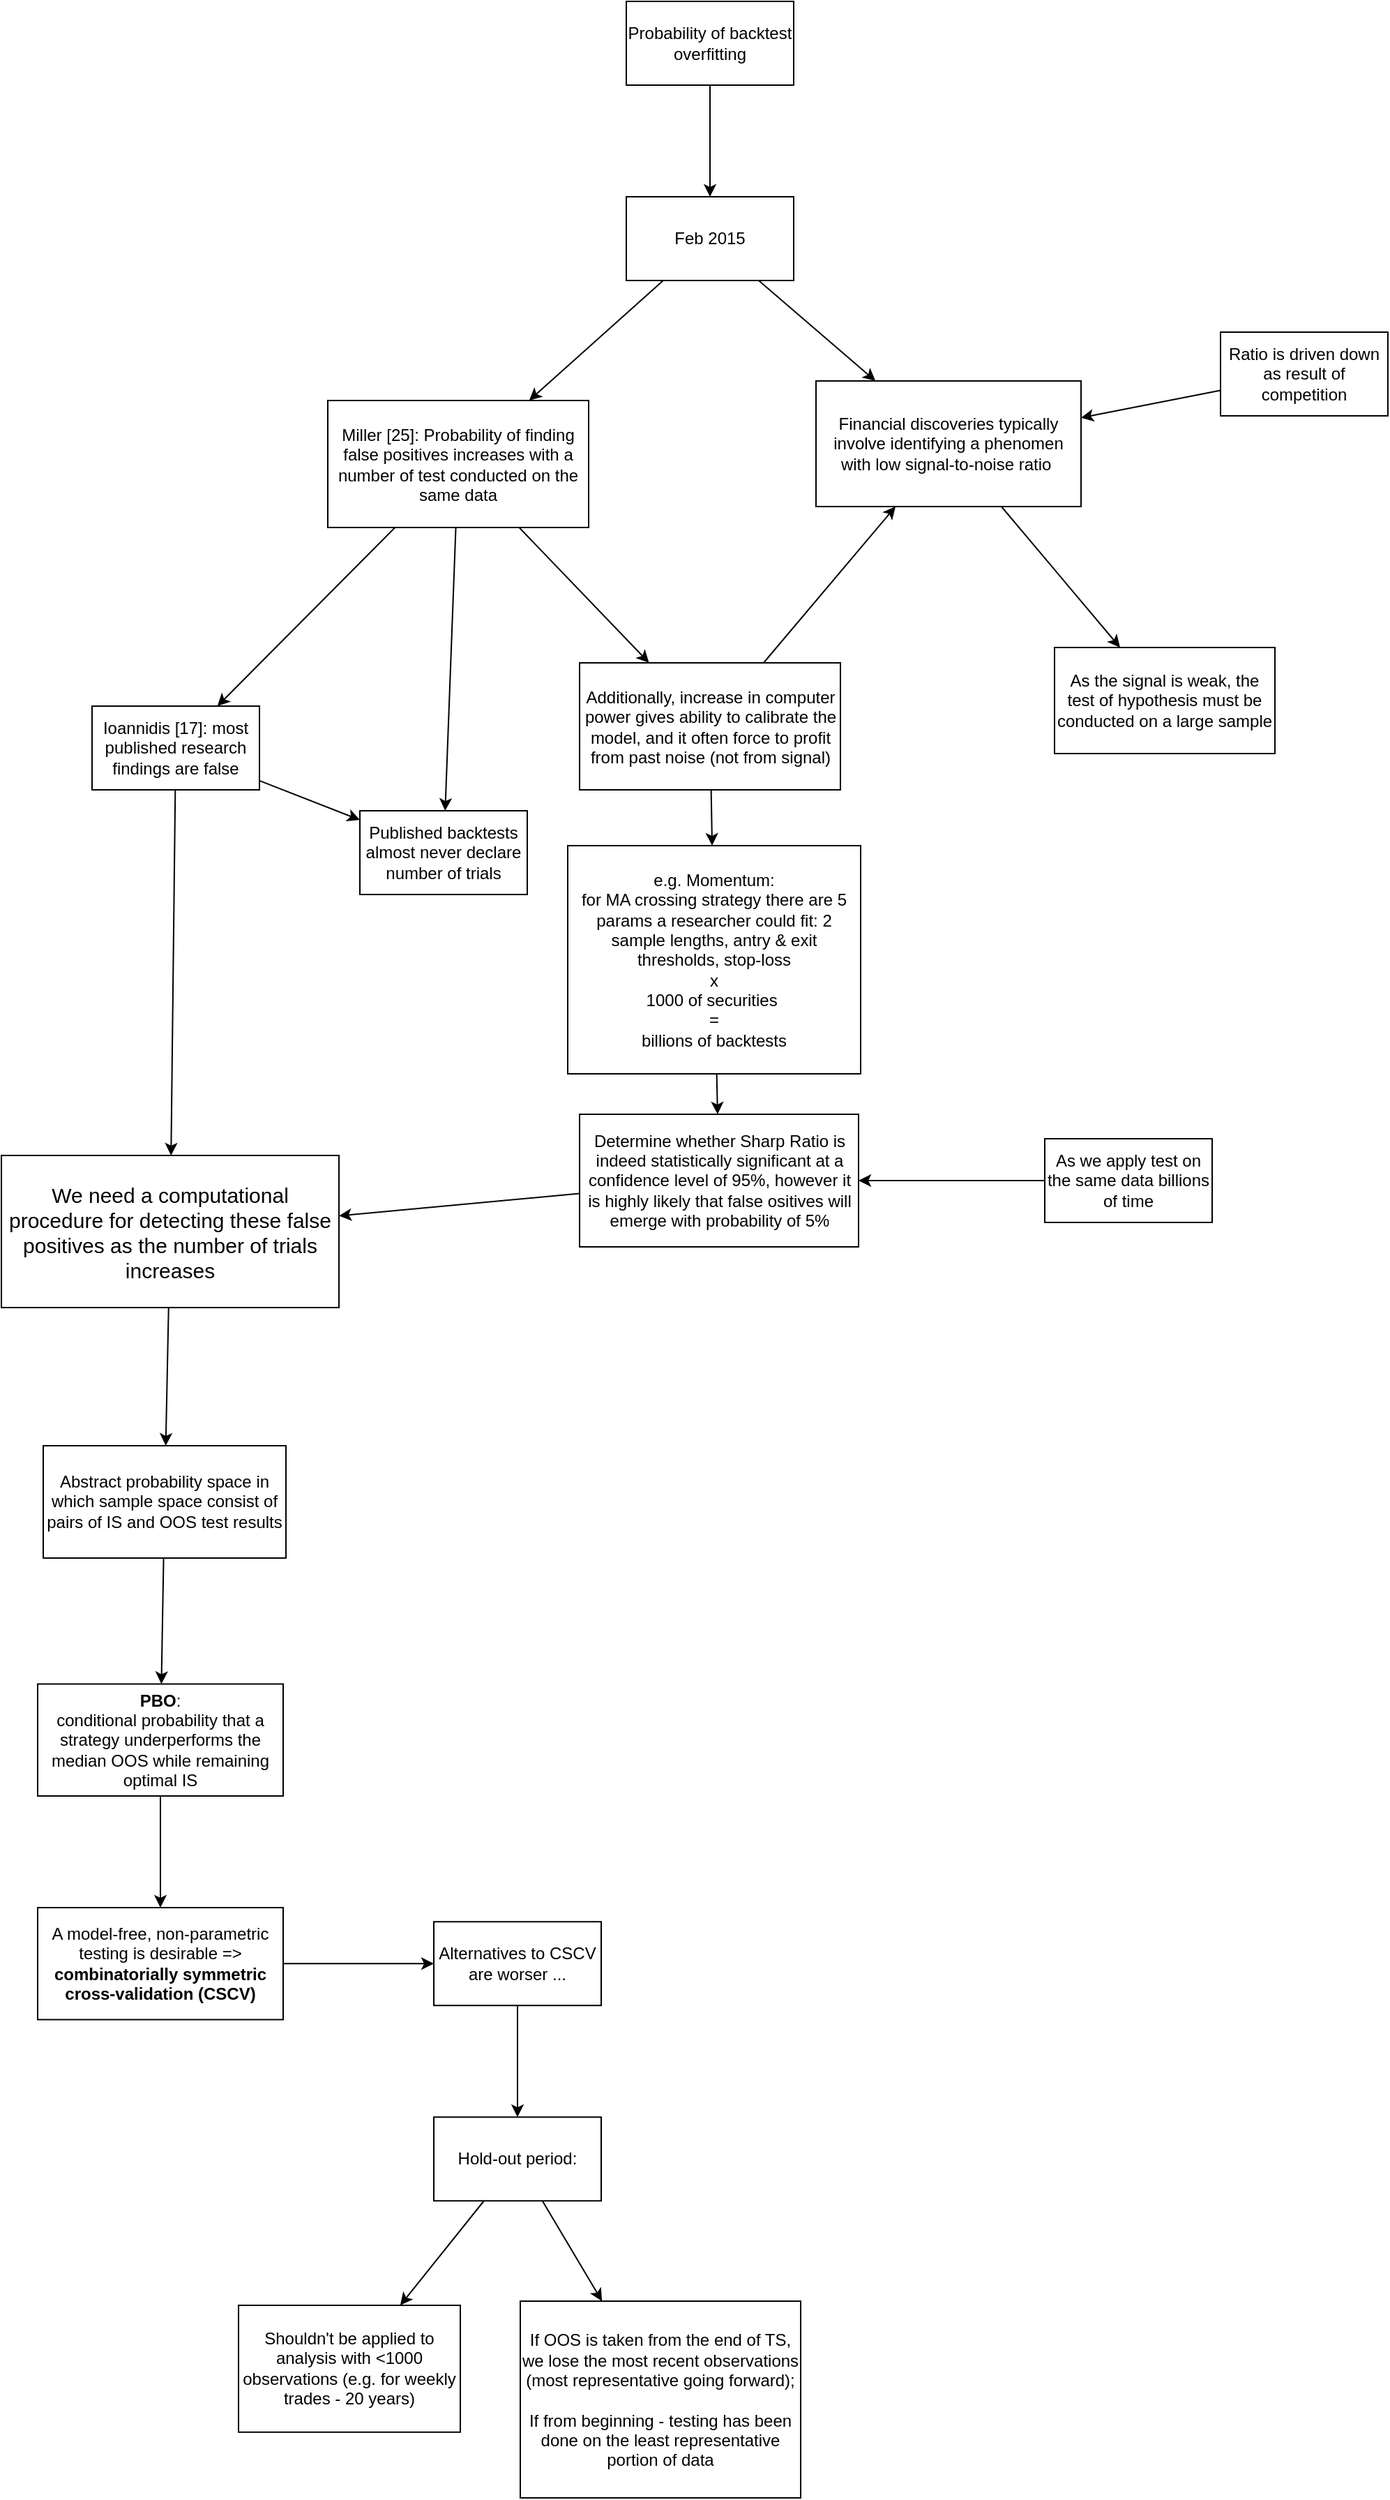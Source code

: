 <mxfile version="20.2.3" type="device" pages="3"><diagram id="kXpjeRyk0Jou3Uh6U5a0" name="Prob of BT Overfitting"><mxGraphModel dx="2370" dy="1442" grid="0" gridSize="10" guides="1" tooltips="1" connect="1" arrows="1" fold="1" page="0" pageScale="1" pageWidth="827" pageHeight="1169" math="0" shadow="0"><root><mxCell id="0"/><mxCell id="1" parent="0"/><mxCell id="03IqSBh-hwfc7Um0diUE-8" value="" style="rounded=0;orthogonalLoop=1;jettySize=auto;html=1;" parent="1" source="03IqSBh-hwfc7Um0diUE-6" target="03IqSBh-hwfc7Um0diUE-7" edge="1"><mxGeometry relative="1" as="geometry"/></mxCell><mxCell id="03IqSBh-hwfc7Um0diUE-6" value="Probability of backtest overfitting" style="whiteSpace=wrap;html=1;" parent="1" vertex="1"><mxGeometry x="504" y="19" width="120" height="60" as="geometry"/></mxCell><mxCell id="03IqSBh-hwfc7Um0diUE-10" value="" style="rounded=0;orthogonalLoop=1;jettySize=auto;html=1;" parent="1" source="03IqSBh-hwfc7Um0diUE-7" target="03IqSBh-hwfc7Um0diUE-9" edge="1"><mxGeometry relative="1" as="geometry"/></mxCell><mxCell id="03IqSBh-hwfc7Um0diUE-12" value="" style="rounded=0;orthogonalLoop=1;jettySize=auto;html=1;" parent="1" source="03IqSBh-hwfc7Um0diUE-7" target="03IqSBh-hwfc7Um0diUE-11" edge="1"><mxGeometry relative="1" as="geometry"/></mxCell><mxCell id="03IqSBh-hwfc7Um0diUE-7" value="Feb 2015" style="whiteSpace=wrap;html=1;" parent="1" vertex="1"><mxGeometry x="504" y="159" width="120" height="60" as="geometry"/></mxCell><mxCell id="03IqSBh-hwfc7Um0diUE-20" value="" style="edgeStyle=none;rounded=0;orthogonalLoop=1;jettySize=auto;html=1;" parent="1" source="03IqSBh-hwfc7Um0diUE-9" target="03IqSBh-hwfc7Um0diUE-19" edge="1"><mxGeometry relative="1" as="geometry"/></mxCell><mxCell id="03IqSBh-hwfc7Um0diUE-29" value="" style="edgeStyle=none;rounded=0;orthogonalLoop=1;jettySize=auto;html=1;" parent="1" source="03IqSBh-hwfc7Um0diUE-9" target="03IqSBh-hwfc7Um0diUE-28" edge="1"><mxGeometry relative="1" as="geometry"/></mxCell><mxCell id="03IqSBh-hwfc7Um0diUE-32" value="" style="edgeStyle=none;rounded=0;orthogonalLoop=1;jettySize=auto;html=1;" parent="1" source="03IqSBh-hwfc7Um0diUE-9" target="03IqSBh-hwfc7Um0diUE-31" edge="1"><mxGeometry relative="1" as="geometry"/></mxCell><mxCell id="03IqSBh-hwfc7Um0diUE-9" value="Miller [25]: Probability of finding false positives increases with a number of test conducted on the same data" style="whiteSpace=wrap;html=1;" parent="1" vertex="1"><mxGeometry x="290" y="305" width="187" height="91" as="geometry"/></mxCell><mxCell id="03IqSBh-hwfc7Um0diUE-18" value="" style="edgeStyle=none;rounded=0;orthogonalLoop=1;jettySize=auto;html=1;" parent="1" source="03IqSBh-hwfc7Um0diUE-11" target="03IqSBh-hwfc7Um0diUE-17" edge="1"><mxGeometry relative="1" as="geometry"/></mxCell><mxCell id="03IqSBh-hwfc7Um0diUE-11" value="Financial discoveries typically involve identifying a phenomen with low signal-to-noise ratio&amp;nbsp;" style="whiteSpace=wrap;html=1;" parent="1" vertex="1"><mxGeometry x="640" y="291" width="190" height="90" as="geometry"/></mxCell><mxCell id="03IqSBh-hwfc7Um0diUE-15" style="edgeStyle=none;rounded=0;orthogonalLoop=1;jettySize=auto;html=1;" parent="1" source="03IqSBh-hwfc7Um0diUE-13" target="03IqSBh-hwfc7Um0diUE-11" edge="1"><mxGeometry relative="1" as="geometry"/></mxCell><mxCell id="03IqSBh-hwfc7Um0diUE-13" value="Ratio is driven down as result of competition" style="whiteSpace=wrap;html=1;" parent="1" vertex="1"><mxGeometry x="930" y="256" width="120" height="60" as="geometry"/></mxCell><mxCell id="03IqSBh-hwfc7Um0diUE-17" value="As the signal is weak, the test of hypothesis must be conducted on a large sample" style="whiteSpace=wrap;html=1;" parent="1" vertex="1"><mxGeometry x="811" y="482" width="158" height="76" as="geometry"/></mxCell><mxCell id="03IqSBh-hwfc7Um0diUE-21" style="edgeStyle=none;rounded=0;orthogonalLoop=1;jettySize=auto;html=1;" parent="1" source="03IqSBh-hwfc7Um0diUE-19" target="03IqSBh-hwfc7Um0diUE-11" edge="1"><mxGeometry relative="1" as="geometry"/></mxCell><mxCell id="03IqSBh-hwfc7Um0diUE-23" value="" style="edgeStyle=none;rounded=0;orthogonalLoop=1;jettySize=auto;html=1;" parent="1" source="03IqSBh-hwfc7Um0diUE-19" target="03IqSBh-hwfc7Um0diUE-22" edge="1"><mxGeometry relative="1" as="geometry"/></mxCell><mxCell id="03IqSBh-hwfc7Um0diUE-19" value="Additionally, increase in computer power gives ability to calibrate the model, and it often force to profit from past noise (not from signal)" style="whiteSpace=wrap;html=1;" parent="1" vertex="1"><mxGeometry x="470.5" y="493" width="187" height="91" as="geometry"/></mxCell><mxCell id="03IqSBh-hwfc7Um0diUE-25" value="" style="edgeStyle=none;rounded=0;orthogonalLoop=1;jettySize=auto;html=1;" parent="1" source="03IqSBh-hwfc7Um0diUE-22" target="03IqSBh-hwfc7Um0diUE-24" edge="1"><mxGeometry relative="1" as="geometry"/></mxCell><mxCell id="03IqSBh-hwfc7Um0diUE-22" value="e.g. Momentum: &lt;br&gt;for MA crossing strategy there are 5 params a researcher could fit: 2 sample lengths, antry &amp;amp; exit thresholds, stop-loss&lt;br&gt;x&lt;br&gt;1000 of securities&amp;nbsp;&lt;br&gt;=&lt;br&gt;billions of backtests" style="whiteSpace=wrap;html=1;" parent="1" vertex="1"><mxGeometry x="462" y="624" width="210" height="163.5" as="geometry"/></mxCell><mxCell id="03IqSBh-hwfc7Um0diUE-36" style="edgeStyle=none;rounded=0;orthogonalLoop=1;jettySize=auto;html=1;fontSize=15;" parent="1" source="03IqSBh-hwfc7Um0diUE-24" target="03IqSBh-hwfc7Um0diUE-34" edge="1"><mxGeometry relative="1" as="geometry"/></mxCell><mxCell id="03IqSBh-hwfc7Um0diUE-24" value="Determine whether Sharp Ratio is indeed statistically significant at a confidence level of 95%, however it is highly likely that false ositives will emerge with probability of 5%" style="whiteSpace=wrap;html=1;" parent="1" vertex="1"><mxGeometry x="470.5" y="816.5" width="200" height="95" as="geometry"/></mxCell><mxCell id="03IqSBh-hwfc7Um0diUE-27" style="edgeStyle=none;rounded=0;orthogonalLoop=1;jettySize=auto;html=1;" parent="1" source="03IqSBh-hwfc7Um0diUE-26" target="03IqSBh-hwfc7Um0diUE-24" edge="1"><mxGeometry relative="1" as="geometry"/></mxCell><mxCell id="03IqSBh-hwfc7Um0diUE-26" value="As we apply test on the same data billions of time" style="whiteSpace=wrap;html=1;" parent="1" vertex="1"><mxGeometry x="804" y="834" width="120" height="60" as="geometry"/></mxCell><mxCell id="03IqSBh-hwfc7Um0diUE-28" value="Published backtests almost never declare number of trials" style="whiteSpace=wrap;html=1;" parent="1" vertex="1"><mxGeometry x="313" y="599" width="120" height="60" as="geometry"/></mxCell><mxCell id="03IqSBh-hwfc7Um0diUE-33" style="edgeStyle=none;rounded=0;orthogonalLoop=1;jettySize=auto;html=1;" parent="1" source="03IqSBh-hwfc7Um0diUE-31" target="03IqSBh-hwfc7Um0diUE-28" edge="1"><mxGeometry relative="1" as="geometry"/></mxCell><mxCell id="03IqSBh-hwfc7Um0diUE-35" style="edgeStyle=none;rounded=0;orthogonalLoop=1;jettySize=auto;html=1;fontSize=15;" parent="1" source="03IqSBh-hwfc7Um0diUE-31" target="03IqSBh-hwfc7Um0diUE-34" edge="1"><mxGeometry relative="1" as="geometry"/></mxCell><mxCell id="03IqSBh-hwfc7Um0diUE-31" value="Ioannidis [17]: most published research findings are false" style="whiteSpace=wrap;html=1;" parent="1" vertex="1"><mxGeometry x="121" y="524" width="120" height="60" as="geometry"/></mxCell><mxCell id="03IqSBh-hwfc7Um0diUE-38" value="" style="edgeStyle=none;rounded=0;orthogonalLoop=1;jettySize=auto;html=1;fontSize=15;" parent="1" source="03IqSBh-hwfc7Um0diUE-34" target="03IqSBh-hwfc7Um0diUE-37" edge="1"><mxGeometry relative="1" as="geometry"/></mxCell><mxCell id="03IqSBh-hwfc7Um0diUE-34" value="We need a computational procedure for detecting these false positives as the number of trials increases" style="whiteSpace=wrap;html=1;fontSize=15;" parent="1" vertex="1"><mxGeometry x="56" y="846" width="242" height="109" as="geometry"/></mxCell><mxCell id="03IqSBh-hwfc7Um0diUE-40" value="" style="edgeStyle=none;rounded=0;orthogonalLoop=1;jettySize=auto;html=1;fontSize=15;" parent="1" source="03IqSBh-hwfc7Um0diUE-37" target="03IqSBh-hwfc7Um0diUE-39" edge="1"><mxGeometry relative="1" as="geometry"/></mxCell><mxCell id="03IqSBh-hwfc7Um0diUE-37" value="Abstract probability space in which sample space consist of pairs of IS and OOS test results" style="whiteSpace=wrap;html=1;fontSize=12;" parent="1" vertex="1"><mxGeometry x="86" y="1054" width="174" height="80.5" as="geometry"/></mxCell><mxCell id="03IqSBh-hwfc7Um0diUE-42" value="" style="edgeStyle=none;rounded=0;orthogonalLoop=1;jettySize=auto;html=1;fontSize=15;" parent="1" source="03IqSBh-hwfc7Um0diUE-39" target="03IqSBh-hwfc7Um0diUE-41" edge="1"><mxGeometry relative="1" as="geometry"/></mxCell><mxCell id="03IqSBh-hwfc7Um0diUE-39" value="&lt;b&gt;PBO&lt;/b&gt;: &lt;br&gt;conditional probability that a strategy underperforms the median OOS while remaining optimal IS" style="whiteSpace=wrap;html=1;" parent="1" vertex="1"><mxGeometry x="82" y="1224.75" width="176" height="80.25" as="geometry"/></mxCell><mxCell id="03IqSBh-hwfc7Um0diUE-46" value="" style="edgeStyle=none;rounded=0;orthogonalLoop=1;jettySize=auto;html=1;fontSize=15;" parent="1" source="03IqSBh-hwfc7Um0diUE-41" target="03IqSBh-hwfc7Um0diUE-45" edge="1"><mxGeometry relative="1" as="geometry"/></mxCell><mxCell id="03IqSBh-hwfc7Um0diUE-41" value="A model-free, non-parametric testing is desirable =&amp;gt;&lt;br&gt;&lt;b&gt;combinatorially symmetric cross-validation (CSCV)&lt;/b&gt;" style="whiteSpace=wrap;html=1;" parent="1" vertex="1"><mxGeometry x="82" y="1385" width="176" height="80.25" as="geometry"/></mxCell><mxCell id="03IqSBh-hwfc7Um0diUE-48" value="" style="edgeStyle=none;rounded=0;orthogonalLoop=1;jettySize=auto;html=1;fontSize=15;" parent="1" source="03IqSBh-hwfc7Um0diUE-45" target="03IqSBh-hwfc7Um0diUE-47" edge="1"><mxGeometry relative="1" as="geometry"/></mxCell><mxCell id="03IqSBh-hwfc7Um0diUE-45" value="Alternatives to CSCV are worser ..." style="whiteSpace=wrap;html=1;" parent="1" vertex="1"><mxGeometry x="366" y="1395.125" width="120" height="60" as="geometry"/></mxCell><mxCell id="03IqSBh-hwfc7Um0diUE-50" value="" style="edgeStyle=none;rounded=0;orthogonalLoop=1;jettySize=auto;html=1;fontSize=15;" parent="1" source="03IqSBh-hwfc7Um0diUE-47" target="03IqSBh-hwfc7Um0diUE-49" edge="1"><mxGeometry relative="1" as="geometry"/></mxCell><mxCell id="03IqSBh-hwfc7Um0diUE-52" value="" style="edgeStyle=none;rounded=0;orthogonalLoop=1;jettySize=auto;html=1;fontSize=15;" parent="1" source="03IqSBh-hwfc7Um0diUE-47" target="03IqSBh-hwfc7Um0diUE-51" edge="1"><mxGeometry relative="1" as="geometry"/></mxCell><mxCell id="03IqSBh-hwfc7Um0diUE-47" value="Hold-out period:" style="whiteSpace=wrap;html=1;" parent="1" vertex="1"><mxGeometry x="366" y="1535.125" width="120" height="60" as="geometry"/></mxCell><mxCell id="03IqSBh-hwfc7Um0diUE-49" value="Shouldn't be applied to analysis with &amp;lt;1000 observations (e.g. for weekly trades - 20 years)" style="whiteSpace=wrap;html=1;" parent="1" vertex="1"><mxGeometry x="226" y="1670" width="159" height="90.88" as="geometry"/></mxCell><mxCell id="03IqSBh-hwfc7Um0diUE-51" value="If OOS is taken from the end of TS, we lose the most recent observations (most representative going forward);&lt;br&gt;&lt;br&gt;If from beginning - testing has been done on the least representative portion of data" style="whiteSpace=wrap;html=1;" parent="1" vertex="1"><mxGeometry x="428" y="1667.01" width="201" height="140.99" as="geometry"/></mxCell></root></mxGraphModel></diagram><diagram id="GyClJ98QbZEAbQMu_EbP" name="Kin Component Analysis"><mxGraphModel dx="1822" dy="865" grid="0" gridSize="10" guides="1" tooltips="1" connect="1" arrows="1" fold="1" page="0" pageScale="1" pageWidth="827" pageHeight="1169" math="0" shadow="0"><root><mxCell id="0"/><mxCell id="1" parent="0"/><mxCell id="dyuHrNYtQ63P73RCEAIH-3" value="" style="edgeStyle=none;rounded=0;orthogonalLoop=1;jettySize=auto;html=1;fontSize=15;" parent="1" source="dyuHrNYtQ63P73RCEAIH-1" target="dyuHrNYtQ63P73RCEAIH-2" edge="1"><mxGeometry relative="1" as="geometry"/></mxCell><mxCell id="dyuHrNYtQ63P73RCEAIH-5" value="" style="edgeStyle=none;rounded=0;orthogonalLoop=1;jettySize=auto;html=1;fontSize=15;" parent="1" source="dyuHrNYtQ63P73RCEAIH-1" target="dyuHrNYtQ63P73RCEAIH-4" edge="1"><mxGeometry relative="1" as="geometry"/></mxCell><mxCell id="dyuHrNYtQ63P73RCEAIH-7" value="" style="edgeStyle=none;rounded=0;orthogonalLoop=1;jettySize=auto;html=1;fontSize=15;" parent="1" source="dyuHrNYtQ63P73RCEAIH-1" target="dyuHrNYtQ63P73RCEAIH-6" edge="1"><mxGeometry relative="1" as="geometry"/></mxCell><mxCell id="dyuHrNYtQ63P73RCEAIH-1" value="Noise Reduction methods" style="whiteSpace=wrap;html=1;fontSize=15;" parent="1" vertex="1"><mxGeometry x="18" y="74" width="120" height="60" as="geometry"/></mxCell><mxCell id="dyuHrNYtQ63P73RCEAIH-2" value="Fast Fourier Transform (FFT)" style="whiteSpace=wrap;html=1;fontSize=15;" parent="1" vertex="1"><mxGeometry x="-232" y="201" width="120" height="60" as="geometry"/></mxCell><mxCell id="dyuHrNYtQ63P73RCEAIH-4" value="Locally Weighted Scatterplot Smoothing (LOWESS)" style="whiteSpace=wrap;html=1;fontSize=15;" parent="1" vertex="1"><mxGeometry x="244" y="193" width="167" height="60" as="geometry"/></mxCell><mxCell id="dyuHrNYtQ63P73RCEAIH-9" value="" style="edgeStyle=none;rounded=0;orthogonalLoop=1;jettySize=auto;html=1;fontSize=15;" parent="1" source="dyuHrNYtQ63P73RCEAIH-6" target="dyuHrNYtQ63P73RCEAIH-8" edge="1"><mxGeometry relative="1" as="geometry"/></mxCell><mxCell id="dyuHrNYtQ63P73RCEAIH-11" value="" style="edgeStyle=none;rounded=0;orthogonalLoop=1;jettySize=auto;html=1;fontSize=12;" parent="1" source="dyuHrNYtQ63P73RCEAIH-6" target="dyuHrNYtQ63P73RCEAIH-14" edge="1"><mxGeometry relative="1" as="geometry"><mxPoint x="203.098" y="354" as="targetPoint"/></mxGeometry></mxCell><mxCell id="dyuHrNYtQ63P73RCEAIH-6" value="&lt;a href=&quot;https://joi.pm-research.com/content/25/3/142&quot;&gt;Kinetic Component Analysis&lt;/a&gt;" style="whiteSpace=wrap;html=1;fontSize=15;" parent="1" vertex="1"><mxGeometry x="18" y="214" width="120" height="60" as="geometry"/></mxCell><mxCell id="dyuHrNYtQ63P73RCEAIH-8" value="Extracts signal from a series of noisy measurements by applying a &lt;b&gt;Kaplan filter &lt;/b&gt;on a &lt;b&gt;Taylor expansion &lt;/b&gt;of stochastic process" style="whiteSpace=wrap;html=1;fontSize=12;" parent="1" vertex="1"><mxGeometry x="-160" y="350" width="182" height="94" as="geometry"/></mxCell><mxCell id="dyuHrNYtQ63P73RCEAIH-14" value="Advantages over FFT and LOWESS" style="swimlane;fontStyle=0;childLayout=stackLayout;horizontal=1;startSize=30;horizontalStack=0;resizeParent=1;resizeParentMax=0;resizeLast=0;collapsible=1;marginBottom=0;fontSize=12;" parent="1" vertex="1"><mxGeometry x="116" y="389" width="246" height="151" as="geometry"/></mxCell><mxCell id="dyuHrNYtQ63P73RCEAIH-15" value="gives band estimates in addition to point estimates" style="text;strokeColor=none;fillColor=none;align=left;verticalAlign=middle;spacingLeft=4;spacingRight=4;overflow=hidden;points=[[0,0.5],[1,0.5]];portConstraint=eastwest;rotatable=0;fontSize=12;" parent="dyuHrNYtQ63P73RCEAIH-14" vertex="1"><mxGeometry y="30" width="246" height="31" as="geometry"/></mxCell><mxCell id="dyuHrNYtQ63P73RCEAIH-16" value="more robust in forecasting" style="text;strokeColor=none;fillColor=none;align=left;verticalAlign=middle;spacingLeft=4;spacingRight=4;overflow=hidden;points=[[0,0.5],[1,0.5]];portConstraint=eastwest;rotatable=0;fontSize=12;" parent="dyuHrNYtQ63P73RCEAIH-14" vertex="1"><mxGeometry y="61" width="246" height="30" as="geometry"/></mxCell><mxCell id="dyuHrNYtQ63P73RCEAIH-17" value="resilient to structural changes" style="text;strokeColor=none;fillColor=none;align=left;verticalAlign=middle;spacingLeft=4;spacingRight=4;overflow=hidden;points=[[0,0.5],[1,0.5]];portConstraint=eastwest;rotatable=0;fontSize=12;" parent="dyuHrNYtQ63P73RCEAIH-14" vertex="1"><mxGeometry y="91" width="246" height="30" as="geometry"/></mxCell><mxCell id="dyuHrNYtQ63P73RCEAIH-18" value="decompose signal in position, velocity &amp; accelaration" style="text;strokeColor=none;fillColor=none;align=left;verticalAlign=middle;spacingLeft=4;spacingRight=4;overflow=hidden;points=[[0,0.5],[1,0.5]];portConstraint=eastwest;rotatable=0;fontSize=12;" parent="dyuHrNYtQ63P73RCEAIH-14" vertex="1"><mxGeometry y="121" width="246" height="30" as="geometry"/></mxCell><mxCell id="dyuHrNYtQ63P73RCEAIH-20" style="edgeStyle=none;rounded=0;orthogonalLoop=1;jettySize=auto;html=1;entryX=1;entryY=0.5;entryDx=0;entryDy=0;fontSize=12;" parent="1" source="dyuHrNYtQ63P73RCEAIH-19" target="dyuHrNYtQ63P73RCEAIH-18" edge="1"><mxGeometry relative="1" as="geometry"/></mxCell><mxCell id="dyuHrNYtQ63P73RCEAIH-19" value="useful in analysis of trend-following, momentum, mean-reversion" style="whiteSpace=wrap;html=1;fontSize=12;" parent="1" vertex="1"><mxGeometry x="463" y="503" width="164" height="60" as="geometry"/></mxCell></root></mxGraphModel></diagram><diagram id="B07bSjLEMVUuCrjD7IHh" name="Bars"><mxGraphModel dx="4185" dy="1573" grid="0" gridSize="10" guides="1" tooltips="1" connect="1" arrows="1" fold="1" page="0" pageScale="1" pageWidth="827" pageHeight="1169" math="0" shadow="0"><root><mxCell id="0"/><mxCell id="1" parent="0"/><mxCell id="eyI0aXw3fxwpVQGMy2qC-5" value="" style="rounded=0;orthogonalLoop=1;jettySize=auto;html=1;jumpStyle=gap;" edge="1" parent="1" source="eyI0aXw3fxwpVQGMy2qC-1" target="eyI0aXw3fxwpVQGMy2qC-4"><mxGeometry relative="1" as="geometry"/></mxCell><mxCell id="eyI0aXw3fxwpVQGMy2qC-1" value="Ch. 2.3 BARS" style="whiteSpace=wrap;html=1;" vertex="1" parent="1"><mxGeometry x="196" y="119" width="120" height="60" as="geometry"/></mxCell><mxCell id="eyI0aXw3fxwpVQGMy2qC-7" value="" style="rounded=0;orthogonalLoop=1;jettySize=auto;html=1;jumpStyle=gap;" edge="1" parent="1" source="eyI0aXw3fxwpVQGMy2qC-4" target="eyI0aXw3fxwpVQGMy2qC-6"><mxGeometry relative="1" as="geometry"/></mxCell><mxCell id="eyI0aXw3fxwpVQGMy2qC-47" value="" style="edgeStyle=none;rounded=0;jumpStyle=gap;orthogonalLoop=1;jettySize=auto;html=1;fontSize=11;strokeColor=default;" edge="1" parent="1" source="eyI0aXw3fxwpVQGMy2qC-4" target="eyI0aXw3fxwpVQGMy2qC-46"><mxGeometry relative="1" as="geometry"/></mxCell><mxCell id="eyI0aXw3fxwpVQGMy2qC-4" value="Standard Bars" style="whiteSpace=wrap;html=1;" vertex="1" parent="1"><mxGeometry x="196" y="259" width="120" height="60" as="geometry"/></mxCell><mxCell id="eyI0aXw3fxwpVQGMy2qC-6" value="&lt;b&gt;Time Bars&lt;/b&gt;:&lt;br&gt;sampling info at fixed time intervals &lt;br&gt;(e.g. every minute)" style="whiteSpace=wrap;html=1;" vertex="1" parent="1"><mxGeometry x="-8" y="419" width="120" height="60" as="geometry"/></mxCell><mxCell id="eyI0aXw3fxwpVQGMy2qC-10" value="" style="rounded=0;orthogonalLoop=1;jettySize=auto;html=1;jumpStyle=gap;" edge="1" parent="1" source="eyI0aXw3fxwpVQGMy2qC-8" target="eyI0aXw3fxwpVQGMy2qC-9"><mxGeometry relative="1" as="geometry"/></mxCell><mxCell id="eyI0aXw3fxwpVQGMy2qC-8" value="Markets do not process info at a constant time intervals: hour following the open is much more active than an hour around noon)" style="whiteSpace=wrap;html=1;" vertex="1" parent="1"><mxGeometry x="-1004" y="440" width="245" height="60" as="geometry"/></mxCell><mxCell id="eyI0aXw3fxwpVQGMy2qC-12" value="" style="rounded=0;orthogonalLoop=1;jettySize=auto;html=1;jumpStyle=gap;" edge="1" parent="1" source="eyI0aXw3fxwpVQGMy2qC-9" target="eyI0aXw3fxwpVQGMy2qC-11"><mxGeometry relative="1" as="geometry"/></mxCell><mxCell id="eyI0aXw3fxwpVQGMy2qC-9" value="Time Bars oversample info during low-low activity periods and undersample info during high-activity periods" style="whiteSpace=wrap;html=1;" vertex="1" parent="1"><mxGeometry x="-657" y="432" width="245" height="60" as="geometry"/></mxCell><mxCell id="eyI0aXw3fxwpVQGMy2qC-14" value="" style="rounded=0;orthogonalLoop=1;jettySize=auto;html=1;jumpStyle=gap;" edge="1" parent="1" source="eyI0aXw3fxwpVQGMy2qC-11" target="eyI0aXw3fxwpVQGMy2qC-13"><mxGeometry relative="1" as="geometry"/></mxCell><mxCell id="eyI0aXw3fxwpVQGMy2qC-15" value="&lt;font style=&quot;font-size: 14px;&quot;&gt;should be &lt;br&gt;avoided&lt;/font&gt;" style="rounded=0;orthogonalLoop=1;jettySize=auto;html=1;jumpStyle=gap;" edge="1" parent="1" source="eyI0aXw3fxwpVQGMy2qC-11" target="eyI0aXw3fxwpVQGMy2qC-6"><mxGeometry x="-0.284" y="5" relative="1" as="geometry"><mxPoint as="offset"/></mxGeometry></mxCell><mxCell id="eyI0aXw3fxwpVQGMy2qC-11" value="Poor Statistical Quality" style="whiteSpace=wrap;html=1;" vertex="1" parent="1"><mxGeometry x="-365" y="440" width="151" height="39" as="geometry"/></mxCell><mxCell id="eyI0aXw3fxwpVQGMy2qC-17" value="solution" style="rounded=0;orthogonalLoop=1;jettySize=auto;html=1;fontSize=14;jumpStyle=gap;" edge="1" parent="1" source="eyI0aXw3fxwpVQGMy2qC-13" target="eyI0aXw3fxwpVQGMy2qC-16"><mxGeometry relative="1" as="geometry"/></mxCell><mxCell id="eyI0aXw3fxwpVQGMy2qC-13" value="serial correlation. heteroscedasticity, non-normality of returns" style="whiteSpace=wrap;html=1;" vertex="1" parent="1"><mxGeometry x="-412" y="590.5" width="245" height="60" as="geometry"/></mxCell><mxCell id="eyI0aXw3fxwpVQGMy2qC-16" value="&lt;b&gt;Tick Bars&lt;/b&gt;:&lt;br&gt;sampling variables each time a pre-defined num of transactions takes place" style="whiteSpace=wrap;html=1;" vertex="1" parent="1"><mxGeometry x="-375" y="781" width="164" height="60" as="geometry"/></mxCell><mxCell id="eyI0aXw3fxwpVQGMy2qC-19" style="rounded=0;orthogonalLoop=1;jettySize=auto;html=1;fontSize=14;jumpStyle=gap;" edge="1" parent="1" source="eyI0aXw3fxwpVQGMy2qC-18" target="eyI0aXw3fxwpVQGMy2qC-16"><mxGeometry relative="1" as="geometry"/></mxCell><mxCell id="eyI0aXw3fxwpVQGMy2qC-18" value="Outliers" style="whiteSpace=wrap;html=1;fontSize=14;" vertex="1" parent="1"><mxGeometry x="-171" y="973" width="120" height="60" as="geometry"/></mxCell><mxCell id="eyI0aXw3fxwpVQGMy2qC-24" style="rounded=0;orthogonalLoop=1;jettySize=auto;html=1;fontSize=14;jumpStyle=gap;" edge="1" parent="1" source="eyI0aXw3fxwpVQGMy2qC-20" target="eyI0aXw3fxwpVQGMy2qC-22"><mxGeometry relative="1" as="geometry"/></mxCell><mxCell id="eyI0aXw3fxwpVQGMy2qC-20" value="Many exchanges carry out an auction at the open and an auction at the close: order book accumulates bids and offers =&amp;gt; on auction large trade is published at the clearing price with an outsized amount" style="whiteSpace=wrap;html=1;fontSize=14;" vertex="1" parent="1"><mxGeometry x="241" y="950.5" width="306" height="99" as="geometry"/></mxCell><mxCell id="eyI0aXw3fxwpVQGMy2qC-23" style="rounded=0;orthogonalLoop=1;jettySize=auto;html=1;fontSize=14;jumpStyle=gap;" edge="1" parent="1" source="eyI0aXw3fxwpVQGMy2qC-22" target="eyI0aXw3fxwpVQGMy2qC-18"><mxGeometry relative="1" as="geometry"/></mxCell><mxCell id="eyI0aXw3fxwpVQGMy2qC-22" value="This auction trade could be an equivalent of thousands of ticks even though it is reported as one tick" style="whiteSpace=wrap;html=1;fontSize=14;" vertex="1" parent="1"><mxGeometry x="2" y="958" width="200" height="84" as="geometry"/></mxCell><mxCell id="eyI0aXw3fxwpVQGMy2qC-28" style="rounded=0;orthogonalLoop=1;jettySize=auto;html=1;fontSize=14;jumpStyle=gap;" edge="1" parent="1" source="eyI0aXw3fxwpVQGMy2qC-25" target="eyI0aXw3fxwpVQGMy2qC-16"><mxGeometry relative="1" as="geometry"/></mxCell><mxCell id="eyI0aXw3fxwpVQGMy2qC-30" value="solution" style="rounded=0;orthogonalLoop=1;jettySize=auto;html=1;fontSize=14;jumpStyle=gap;" edge="1" parent="1" source="eyI0aXw3fxwpVQGMy2qC-25" target="eyI0aXw3fxwpVQGMy2qC-29"><mxGeometry relative="1" as="geometry"/></mxCell><mxCell id="eyI0aXw3fxwpVQGMy2qC-25" value="Arbitrariness" style="whiteSpace=wrap;html=1;fontSize=14;" vertex="1" parent="1"><mxGeometry x="-806" y="1058" width="120" height="60" as="geometry"/></mxCell><mxCell id="eyI0aXw3fxwpVQGMy2qC-27" style="rounded=0;orthogonalLoop=1;jettySize=auto;html=1;fontSize=14;jumpStyle=gap;" edge="1" parent="1" source="eyI0aXw3fxwpVQGMy2qC-26" target="eyI0aXw3fxwpVQGMy2qC-25"><mxGeometry relative="1" as="geometry"/></mxCell><mxCell id="eyI0aXw3fxwpVQGMy2qC-26" value="We need to by 10 lots: &lt;br&gt;(a) will be 1 tick if 1 order sitting on the offer for a size of 10; &lt;br&gt;(b) will be 10 ticks if on the offer there are 10 orders of size 1" style="whiteSpace=wrap;html=1;fontSize=14;" vertex="1" parent="1"><mxGeometry x="-578" y="1082" width="210" height="107" as="geometry"/></mxCell><mxCell id="eyI0aXw3fxwpVQGMy2qC-32" value="" style="rounded=0;orthogonalLoop=1;jettySize=auto;html=1;fontSize=14;jumpStyle=gap;" edge="1" parent="1" source="eyI0aXw3fxwpVQGMy2qC-29" target="eyI0aXw3fxwpVQGMy2qC-31"><mxGeometry relative="1" as="geometry"/></mxCell><mxCell id="eyI0aXw3fxwpVQGMy2qC-29" value="&lt;b&gt;Volume Bars&lt;/b&gt;:&lt;br&gt;sampling every time a pre-defined amount of security's units (shares, futures contracts, etc) have been exchanged" style="whiteSpace=wrap;html=1;fontSize=14;" vertex="1" parent="1"><mxGeometry x="-860" y="1198" width="229" height="100" as="geometry"/></mxCell><mxCell id="eyI0aXw3fxwpVQGMy2qC-31" value="&lt;b&gt;Dollar Bars&lt;/b&gt;:&lt;br&gt;sampling every time a pre-defined market value have been exchanged" style="whiteSpace=wrap;html=1;fontSize=14;" vertex="1" parent="1"><mxGeometry x="-860" y="1378" width="229" height="70" as="geometry"/></mxCell><mxCell id="eyI0aXw3fxwpVQGMy2qC-34" style="rounded=0;orthogonalLoop=1;jettySize=auto;html=1;fontSize=14;jumpStyle=gap;" edge="1" parent="1" source="eyI0aXw3fxwpVQGMy2qC-33" target="eyI0aXw3fxwpVQGMy2qC-31"><mxGeometry relative="1" as="geometry"/></mxCell><mxCell id="eyI0aXw3fxwpVQGMy2qC-33" value="Bar size could be adjusted dynamically as a function of free/float market cap of a company or outstanding amount of issued debt" style="whiteSpace=wrap;html=1;fontSize=14;" vertex="1" parent="1"><mxGeometry x="-489" y="1382" width="238" height="86" as="geometry"/></mxCell><mxCell id="eyI0aXw3fxwpVQGMy2qC-37" style="rounded=0;orthogonalLoop=1;jettySize=auto;html=1;fontSize=14;jumpStyle=gap;" edge="1" parent="1" source="eyI0aXw3fxwpVQGMy2qC-35" target="eyI0aXw3fxwpVQGMy2qC-29"><mxGeometry relative="1" as="geometry"/></mxCell><mxCell id="eyI0aXw3fxwpVQGMy2qC-38" style="rounded=0;orthogonalLoop=1;jettySize=auto;html=1;fontSize=14;jumpStyle=gap;" edge="1" parent="1" source="eyI0aXw3fxwpVQGMy2qC-35" target="eyI0aXw3fxwpVQGMy2qC-31"><mxGeometry relative="1" as="geometry"/></mxCell><mxCell id="eyI0aXw3fxwpVQGMy2qC-35" value="A stock grew +100%: &lt;br&gt;selling a $1000 worth of that stock at the end of the period requires trading half of the num of shares it took to buy $1000 worth of that stock at the beginning" style="whiteSpace=wrap;html=1;fontSize=14;" vertex="1" parent="1"><mxGeometry x="-1267" y="1269" width="271" height="109" as="geometry"/></mxCell><mxCell id="eyI0aXw3fxwpVQGMy2qC-39" style="rounded=0;orthogonalLoop=1;jettySize=auto;html=1;fontSize=14;entryX=0;entryY=0.75;entryDx=0;entryDy=0;jumpStyle=gap;" edge="1" parent="1" source="eyI0aXw3fxwpVQGMy2qC-36" target="eyI0aXw3fxwpVQGMy2qC-31"><mxGeometry relative="1" as="geometry"/></mxCell><mxCell id="eyI0aXw3fxwpVQGMy2qC-36" value="constant bar size: &lt;br&gt;range and speed of variation of number of bars per day will be reduced once you compute the num of dollar bars per day over the years" style="whiteSpace=wrap;html=1;fontSize=14;" vertex="1" parent="1"><mxGeometry x="-1262" y="1459" width="230" height="97" as="geometry"/></mxCell><mxCell id="eyI0aXw3fxwpVQGMy2qC-41" style="rounded=0;orthogonalLoop=1;jettySize=auto;html=1;fontSize=14;jumpStyle=gap;" edge="1" parent="1" source="eyI0aXw3fxwpVQGMy2qC-40" target="eyI0aXw3fxwpVQGMy2qC-31"><mxGeometry relative="1" as="geometry"/></mxCell><mxCell id="eyI0aXw3fxwpVQGMy2qC-40" value="num of outstanding shares often changes multiple times over the course of a security's life (corporate actions), but dollar bars tend to be robust" style="whiteSpace=wrap;html=1;fontSize=14;" vertex="1" parent="1"><mxGeometry x="-987" y="1581" width="252" height="93" as="geometry"/></mxCell><mxCell id="eyI0aXw3fxwpVQGMy2qC-43" style="rounded=0;orthogonalLoop=1;jettySize=auto;html=1;fontSize=14;jumpStyle=gap;dashed=1;strokeColor=#969696;" edge="1" parent="1" source="eyI0aXw3fxwpVQGMy2qC-42" target="eyI0aXw3fxwpVQGMy2qC-16"><mxGeometry relative="1" as="geometry"/></mxCell><mxCell id="eyI0aXw3fxwpVQGMy2qC-44" style="rounded=0;orthogonalLoop=1;jettySize=auto;html=1;fontSize=14;jumpStyle=gap;dashed=1;strokeColor=#969696;" edge="1" parent="1" source="eyI0aXw3fxwpVQGMy2qC-42" target="eyI0aXw3fxwpVQGMy2qC-29"><mxGeometry relative="1" as="geometry"/></mxCell><mxCell id="eyI0aXw3fxwpVQGMy2qC-45" style="rounded=0;orthogonalLoop=1;jettySize=auto;html=1;fontSize=14;jumpStyle=gap;dashed=1;strokeColor=#969696;" edge="1" parent="1" source="eyI0aXw3fxwpVQGMy2qC-42" target="eyI0aXw3fxwpVQGMy2qC-31"><mxGeometry relative="1" as="geometry"/></mxCell><mxCell id="eyI0aXw3fxwpVQGMy2qC-42" value="Calculate &lt;br&gt;average daily frequency &lt;br&gt;for these bars" style="text;html=1;align=center;verticalAlign=middle;resizable=0;points=[];autosize=1;strokeColor=none;fillColor=none;fontSize=14;" vertex="1" parent="1"><mxGeometry x="-1151" y="945" width="167" height="62" as="geometry"/></mxCell><mxCell id="eyI0aXw3fxwpVQGMy2qC-49" value="" style="edgeStyle=none;rounded=0;jumpStyle=gap;orthogonalLoop=1;jettySize=auto;html=1;fontSize=14;strokeColor=#969696;" edge="1" parent="1" source="eyI0aXw3fxwpVQGMy2qC-46" target="eyI0aXw3fxwpVQGMy2qC-48"><mxGeometry relative="1" as="geometry"/></mxCell><mxCell id="eyI0aXw3fxwpVQGMy2qC-46" value="&lt;b&gt;Information-Driven Bars&lt;/b&gt;:&lt;br&gt;sample more frequently when new info arrives to the market" style="whiteSpace=wrap;html=1;" vertex="1" parent="1"><mxGeometry x="427" y="419" width="170" height="60" as="geometry"/></mxCell><mxCell id="eyI0aXw3fxwpVQGMy2qC-48" value="&lt;b&gt;Tick Imbalance Bars&lt;/b&gt;:&lt;br&gt;..." style="whiteSpace=wrap;html=1;" vertex="1" parent="1"><mxGeometry x="427" y="559" width="170" height="60" as="geometry"/></mxCell></root></mxGraphModel></diagram></mxfile>
